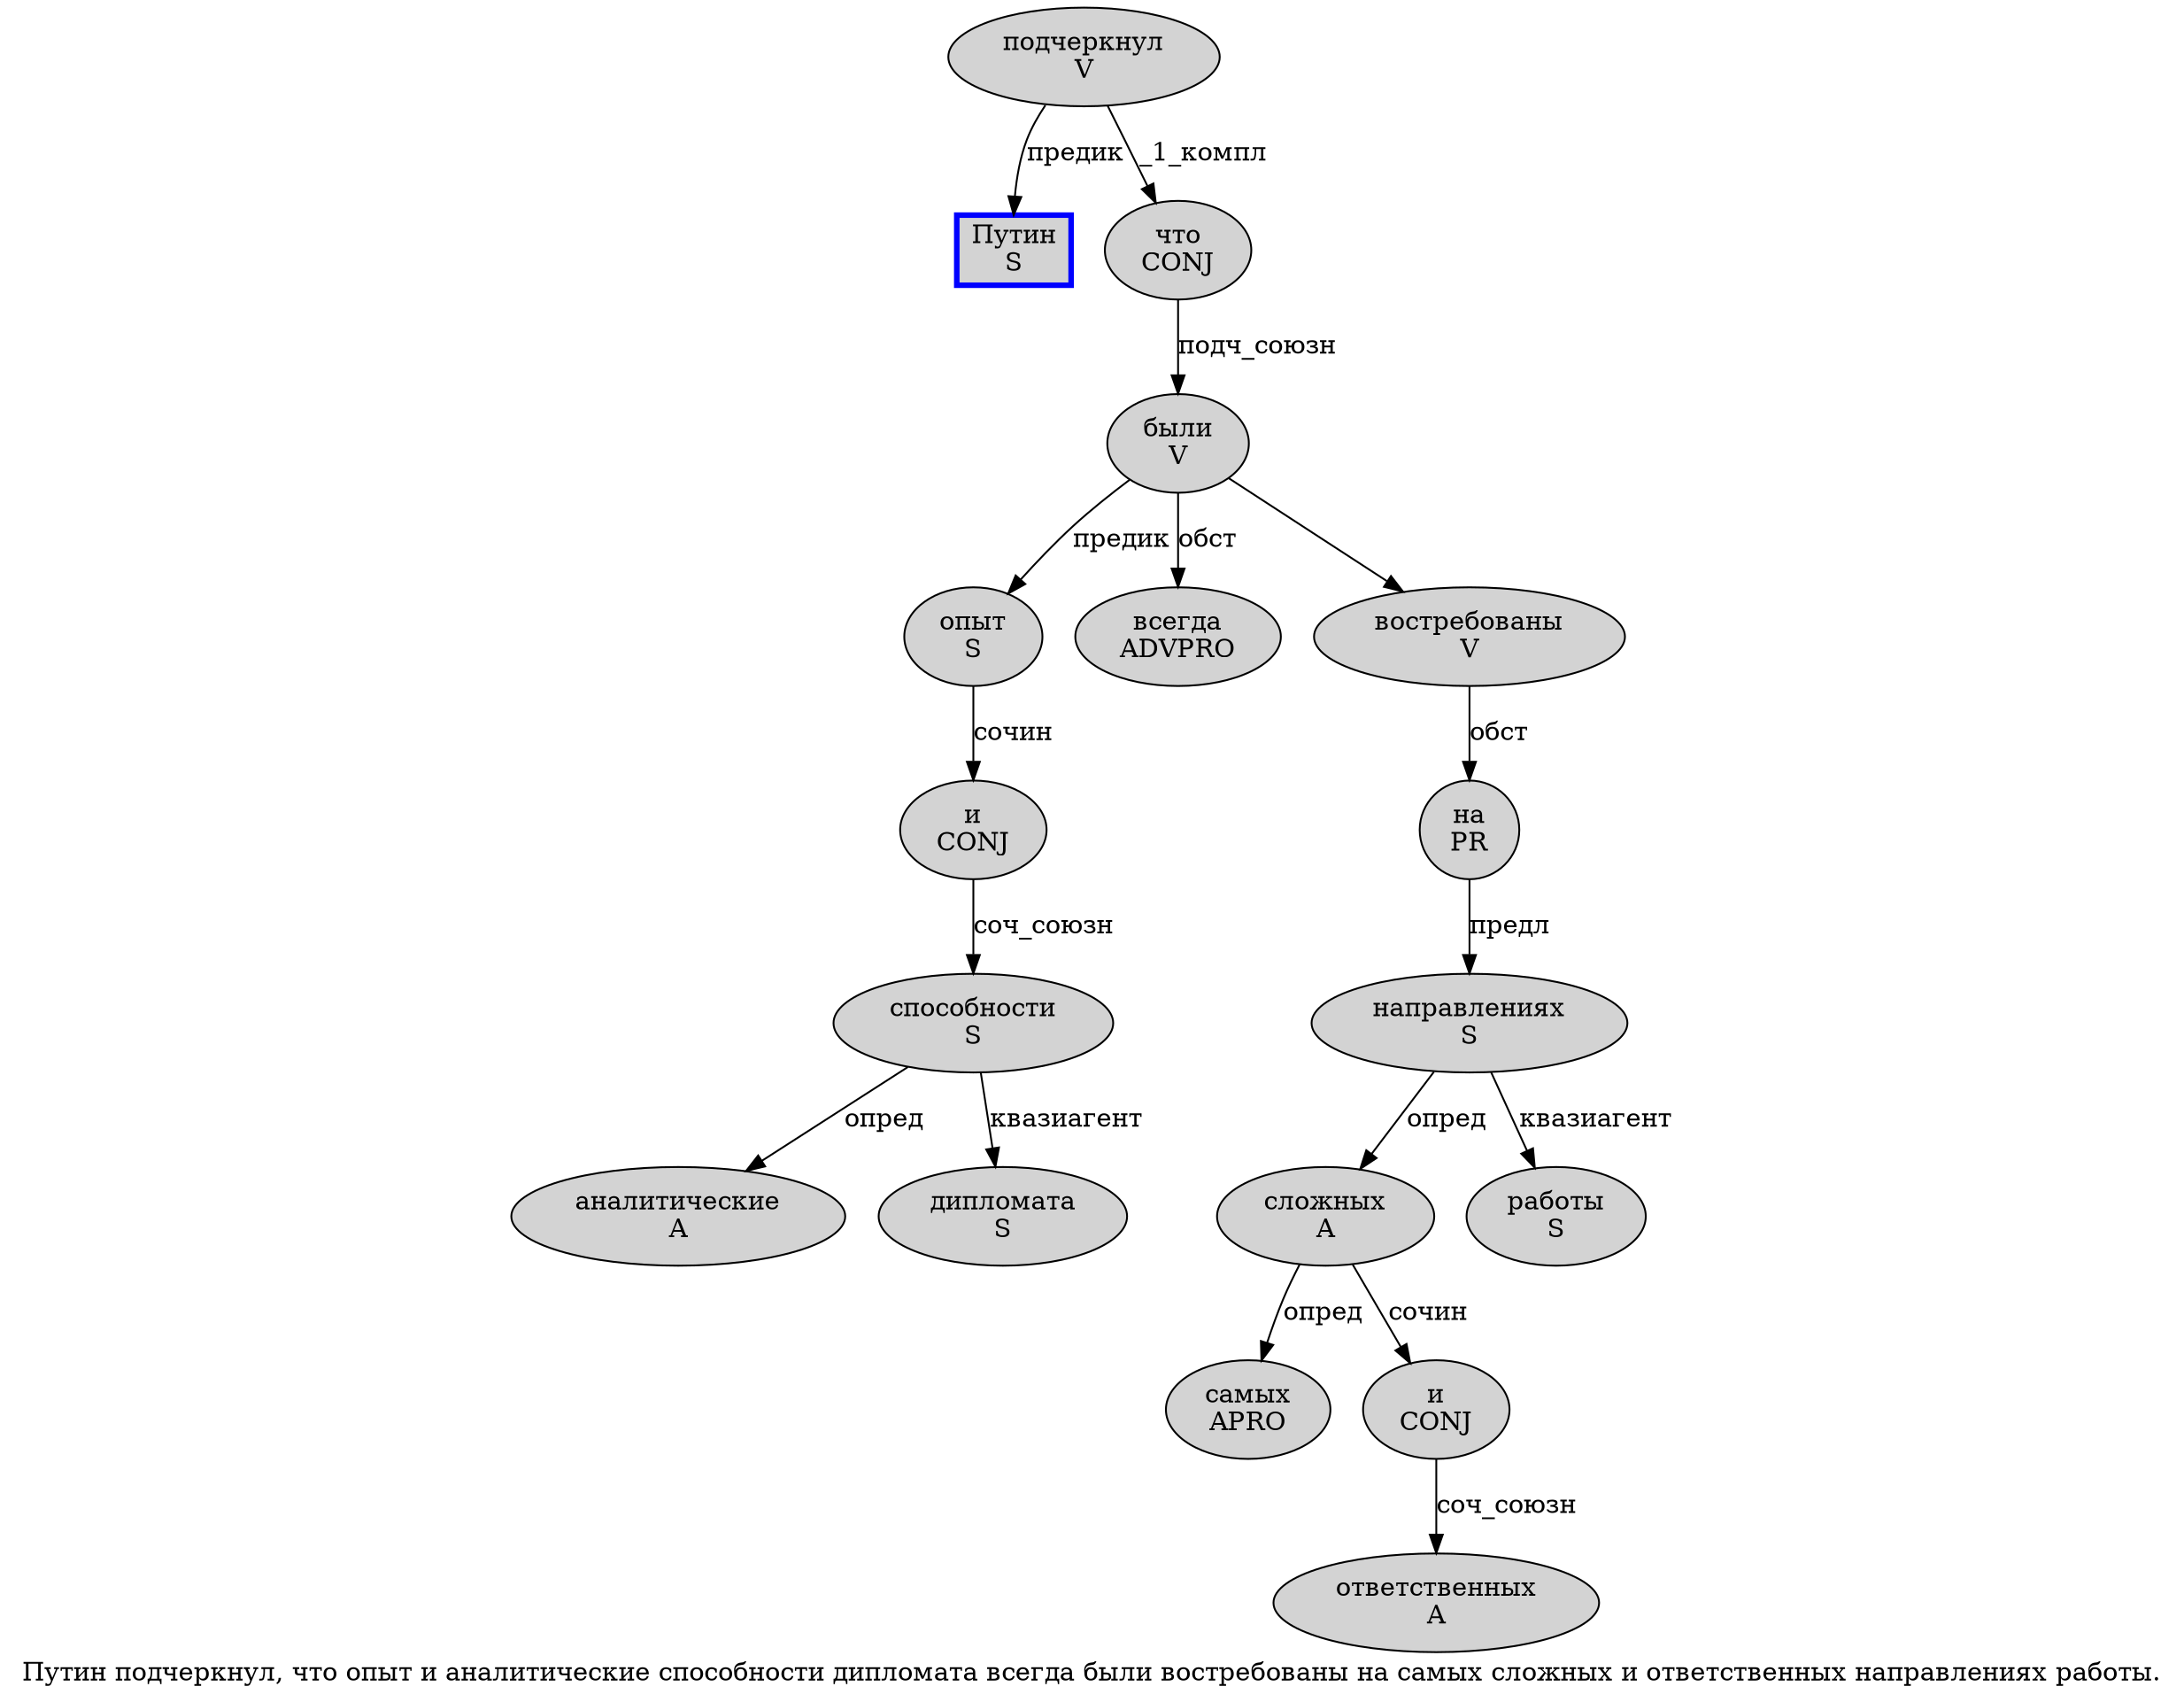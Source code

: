 digraph SENTENCE_561 {
	graph [label="Путин подчеркнул, что опыт и аналитические способности дипломата всегда были востребованы на самых сложных и ответственных направлениях работы."]
	node [style=filled]
		0 [label="Путин
S" color=blue fillcolor=lightgray penwidth=3 shape=box]
		1 [label="подчеркнул
V" color="" fillcolor=lightgray penwidth=1 shape=ellipse]
		3 [label="что
CONJ" color="" fillcolor=lightgray penwidth=1 shape=ellipse]
		4 [label="опыт
S" color="" fillcolor=lightgray penwidth=1 shape=ellipse]
		5 [label="и
CONJ" color="" fillcolor=lightgray penwidth=1 shape=ellipse]
		6 [label="аналитические
A" color="" fillcolor=lightgray penwidth=1 shape=ellipse]
		7 [label="способности
S" color="" fillcolor=lightgray penwidth=1 shape=ellipse]
		8 [label="дипломата
S" color="" fillcolor=lightgray penwidth=1 shape=ellipse]
		9 [label="всегда
ADVPRO" color="" fillcolor=lightgray penwidth=1 shape=ellipse]
		10 [label="были
V" color="" fillcolor=lightgray penwidth=1 shape=ellipse]
		11 [label="востребованы
V" color="" fillcolor=lightgray penwidth=1 shape=ellipse]
		12 [label="на
PR" color="" fillcolor=lightgray penwidth=1 shape=ellipse]
		13 [label="самых
APRO" color="" fillcolor=lightgray penwidth=1 shape=ellipse]
		14 [label="сложных
A" color="" fillcolor=lightgray penwidth=1 shape=ellipse]
		15 [label="и
CONJ" color="" fillcolor=lightgray penwidth=1 shape=ellipse]
		16 [label="ответственных
A" color="" fillcolor=lightgray penwidth=1 shape=ellipse]
		17 [label="направлениях
S" color="" fillcolor=lightgray penwidth=1 shape=ellipse]
		18 [label="работы
S" color="" fillcolor=lightgray penwidth=1 shape=ellipse]
			4 -> 5 [label="сочин"]
			3 -> 10 [label="подч_союзн"]
			5 -> 7 [label="соч_союзн"]
			7 -> 6 [label="опред"]
			7 -> 8 [label="квазиагент"]
			1 -> 0 [label="предик"]
			1 -> 3 [label="_1_компл"]
			17 -> 14 [label="опред"]
			17 -> 18 [label="квазиагент"]
			14 -> 13 [label="опред"]
			14 -> 15 [label="сочин"]
			12 -> 17 [label="предл"]
			15 -> 16 [label="соч_союзн"]
			10 -> 4 [label="предик"]
			10 -> 9 [label="обст"]
			10 -> 11
			11 -> 12 [label="обст"]
}